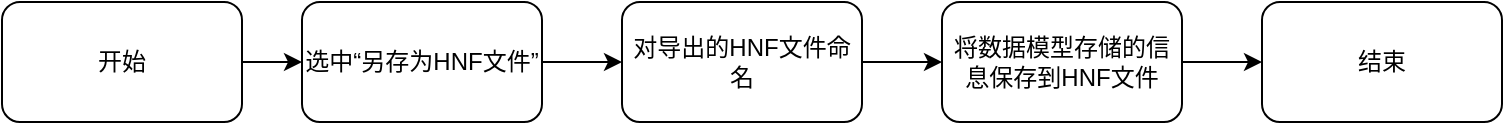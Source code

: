 <mxfile version="22.0.7" type="github">
  <diagram name="第 1 页" id="EeFLsb61v85bFlHC6mkP">
    <mxGraphModel dx="1290" dy="580" grid="1" gridSize="10" guides="1" tooltips="1" connect="1" arrows="1" fold="1" page="1" pageScale="1" pageWidth="827" pageHeight="1169" math="0" shadow="0">
      <root>
        <mxCell id="0" />
        <mxCell id="1" parent="0" />
        <mxCell id="aVBQTi54vhddNaNI3xyI-3" value="" style="edgeStyle=orthogonalEdgeStyle;rounded=0;orthogonalLoop=1;jettySize=auto;html=1;" edge="1" parent="1" source="aVBQTi54vhddNaNI3xyI-1" target="aVBQTi54vhddNaNI3xyI-2">
          <mxGeometry relative="1" as="geometry" />
        </mxCell>
        <mxCell id="aVBQTi54vhddNaNI3xyI-1" value="开始" style="rounded=1;whiteSpace=wrap;html=1;" vertex="1" parent="1">
          <mxGeometry x="10" y="180" width="120" height="60" as="geometry" />
        </mxCell>
        <mxCell id="aVBQTi54vhddNaNI3xyI-5" value="" style="edgeStyle=orthogonalEdgeStyle;rounded=0;orthogonalLoop=1;jettySize=auto;html=1;" edge="1" parent="1" source="aVBQTi54vhddNaNI3xyI-2" target="aVBQTi54vhddNaNI3xyI-4">
          <mxGeometry relative="1" as="geometry" />
        </mxCell>
        <mxCell id="aVBQTi54vhddNaNI3xyI-2" value="选中“另存为HNF文件”" style="rounded=1;whiteSpace=wrap;html=1;" vertex="1" parent="1">
          <mxGeometry x="160" y="180" width="120" height="60" as="geometry" />
        </mxCell>
        <mxCell id="aVBQTi54vhddNaNI3xyI-7" value="" style="edgeStyle=orthogonalEdgeStyle;rounded=0;orthogonalLoop=1;jettySize=auto;html=1;" edge="1" parent="1" source="aVBQTi54vhddNaNI3xyI-4" target="aVBQTi54vhddNaNI3xyI-6">
          <mxGeometry relative="1" as="geometry" />
        </mxCell>
        <mxCell id="aVBQTi54vhddNaNI3xyI-4" value="对导出的HNF文件命名" style="rounded=1;whiteSpace=wrap;html=1;" vertex="1" parent="1">
          <mxGeometry x="320" y="180" width="120" height="60" as="geometry" />
        </mxCell>
        <mxCell id="aVBQTi54vhddNaNI3xyI-9" style="edgeStyle=orthogonalEdgeStyle;rounded=0;orthogonalLoop=1;jettySize=auto;html=1;entryX=0;entryY=0.5;entryDx=0;entryDy=0;" edge="1" parent="1" source="aVBQTi54vhddNaNI3xyI-6" target="aVBQTi54vhddNaNI3xyI-8">
          <mxGeometry relative="1" as="geometry" />
        </mxCell>
        <mxCell id="aVBQTi54vhddNaNI3xyI-6" value="将数据模型存储的信息保存到HNF文件" style="rounded=1;whiteSpace=wrap;html=1;" vertex="1" parent="1">
          <mxGeometry x="480" y="180" width="120" height="60" as="geometry" />
        </mxCell>
        <mxCell id="aVBQTi54vhddNaNI3xyI-8" value="结束" style="rounded=1;whiteSpace=wrap;html=1;" vertex="1" parent="1">
          <mxGeometry x="640" y="180" width="120" height="60" as="geometry" />
        </mxCell>
      </root>
    </mxGraphModel>
  </diagram>
</mxfile>
